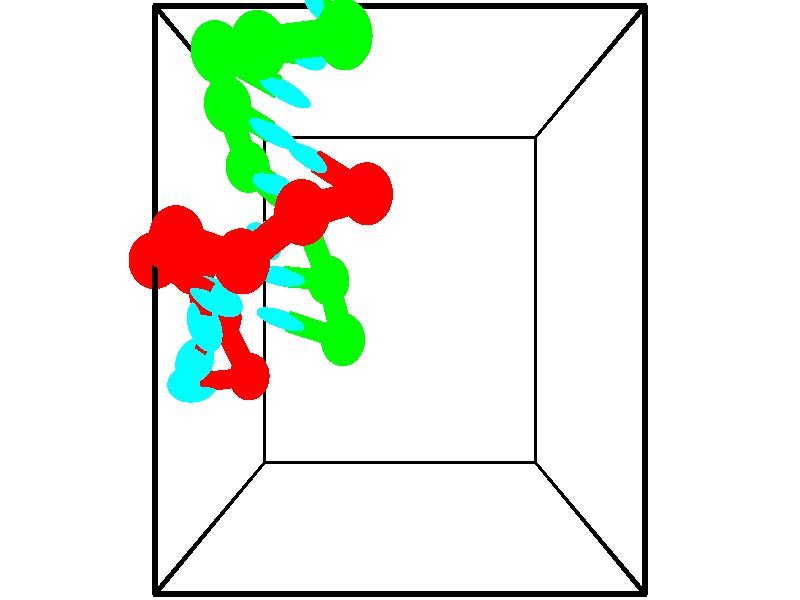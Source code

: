 // switches for output
#declare DRAW_BASES = 1; // possible values are 0, 1; only relevant for DNA ribbons
#declare DRAW_BASES_TYPE = 3; // possible values are 1, 2, 3; only relevant for DNA ribbons
#declare DRAW_FOG = 0; // set to 1 to enable fog

#include "colors.inc"

#include "transforms.inc"
background { rgb <1, 1, 1>}

#default {
   normal{
       ripples 0.25
       frequency 0.20
       turbulence 0.2
       lambda 5
   }
	finish {
		phong 0.1
		phong_size 40.
	}
}

// original window dimensions: 1024x640


// camera settings

camera {
	sky <-0, 1, 0>
	up <-0, 1, 0>
	right 1.6 * <1, 0, 0>
	location <2.5, 2.5, 11.1562>
	look_at <2.5, 2.5, 2.5>
	direction <0, 0, -8.6562>
	angle 67.0682
}


# declare cpy_camera_pos = <2.5, 2.5, 11.1562>;
# if (DRAW_FOG = 1)
fog {
	fog_type 2
	up vnormalize(cpy_camera_pos)
	color rgbt<1,1,1,0.3>
	distance 1e-5
	fog_alt 3e-3
	fog_offset 4
}
# end


// LIGHTS

# declare lum = 6;
global_settings {
	ambient_light rgb lum * <0.05, 0.05, 0.05>
	max_trace_level 15
}# declare cpy_direct_light_amount = 0.25;
light_source
{	1000 * <-1, -1, 1>,
	rgb lum * cpy_direct_light_amount
	parallel
}

light_source
{	1000 * <1, 1, -1>,
	rgb lum * cpy_direct_light_amount
	parallel
}

// strand 0

// nucleotide -1

// particle -1
sphere {
	<0.584223, 1.687116, 3.472724> 0.250000
	pigment { color rgbt <1,0,0,0> }
	no_shadow
}
cylinder {
	<0.250282, 1.672680, 3.692440>,  <0.049918, 1.664018, 3.824270>, 0.100000
	pigment { color rgbt <1,0,0,0> }
	no_shadow
}
cylinder {
	<0.250282, 1.672680, 3.692440>,  <0.584223, 1.687116, 3.472724>, 0.100000
	pigment { color rgbt <1,0,0,0> }
	no_shadow
}

// particle -1
sphere {
	<0.250282, 1.672680, 3.692440> 0.100000
	pigment { color rgbt <1,0,0,0> }
	no_shadow
}
sphere {
	0, 1
	scale<0.080000,0.200000,0.300000>
	matrix <0.489414, 0.408108, 0.770663,
		-0.251982, 0.912220, -0.323048,
		-0.834853, -0.036089, 0.549289,
		-0.000174, 1.661853, 3.857227>
	pigment { color rgbt <0,1,1,0> }
	no_shadow
}
cylinder {
	<0.258671, 2.313463, 3.599931>,  <0.584223, 1.687116, 3.472724>, 0.130000
	pigment { color rgbt <1,0,0,0> }
	no_shadow
}

// nucleotide -1

// particle -1
sphere {
	<0.258671, 2.313463, 3.599931> 0.250000
	pigment { color rgbt <1,0,0,0> }
	no_shadow
}
cylinder {
	<0.184254, 2.087761, 3.921677>,  <0.139603, 1.952339, 4.114724>, 0.100000
	pigment { color rgbt <1,0,0,0> }
	no_shadow
}
cylinder {
	<0.184254, 2.087761, 3.921677>,  <0.258671, 2.313463, 3.599931>, 0.100000
	pigment { color rgbt <1,0,0,0> }
	no_shadow
}

// particle -1
sphere {
	<0.184254, 2.087761, 3.921677> 0.100000
	pigment { color rgbt <1,0,0,0> }
	no_shadow
}
sphere {
	0, 1
	scale<0.080000,0.200000,0.300000>
	matrix <0.511509, 0.643350, 0.569613,
		-0.838896, 0.517412, 0.168932,
		-0.186043, -0.564256, 0.804365,
		0.128441, 1.918484, 4.162986>
	pigment { color rgbt <0,1,1,0> }
	no_shadow
}
cylinder {
	<0.056740, 2.799420, 4.031320>,  <0.258671, 2.313463, 3.599931>, 0.130000
	pigment { color rgbt <1,0,0,0> }
	no_shadow
}

// nucleotide -1

// particle -1
sphere {
	<0.056740, 2.799420, 4.031320> 0.250000
	pigment { color rgbt <1,0,0,0> }
	no_shadow
}
cylinder {
	<0.204041, 2.491367, 4.239662>,  <0.292421, 2.306536, 4.364667>, 0.100000
	pigment { color rgbt <1,0,0,0> }
	no_shadow
}
cylinder {
	<0.204041, 2.491367, 4.239662>,  <0.056740, 2.799420, 4.031320>, 0.100000
	pigment { color rgbt <1,0,0,0> }
	no_shadow
}

// particle -1
sphere {
	<0.204041, 2.491367, 4.239662> 0.100000
	pigment { color rgbt <1,0,0,0> }
	no_shadow
}
sphere {
	0, 1
	scale<0.080000,0.200000,0.300000>
	matrix <0.591857, 0.626229, 0.507486,
		-0.717005, 0.121390, 0.686417,
		0.368250, -0.770131, 0.520855,
		0.314516, 2.260328, 4.395919>
	pigment { color rgbt <0,1,1,0> }
	no_shadow
}
cylinder {
	<-0.091698, 2.844623, 4.784405>,  <0.056740, 2.799420, 4.031320>, 0.130000
	pigment { color rgbt <1,0,0,0> }
	no_shadow
}

// nucleotide -1

// particle -1
sphere {
	<-0.091698, 2.844623, 4.784405> 0.250000
	pigment { color rgbt <1,0,0,0> }
	no_shadow
}
cylinder {
	<0.260410, 2.666389, 4.719196>,  <0.471675, 2.559449, 4.680071>, 0.100000
	pigment { color rgbt <1,0,0,0> }
	no_shadow
}
cylinder {
	<0.260410, 2.666389, 4.719196>,  <-0.091698, 2.844623, 4.784405>, 0.100000
	pigment { color rgbt <1,0,0,0> }
	no_shadow
}

// particle -1
sphere {
	<0.260410, 2.666389, 4.719196> 0.100000
	pigment { color rgbt <1,0,0,0> }
	no_shadow
}
sphere {
	0, 1
	scale<0.080000,0.200000,0.300000>
	matrix <0.452861, 0.686519, 0.568866,
		-0.141560, -0.574583, 0.806111,
		0.880271, -0.445585, -0.163022,
		0.524492, 2.532714, 4.670290>
	pigment { color rgbt <0,1,1,0> }
	no_shadow
}
cylinder {
	<0.360859, 3.006205, 5.361011>,  <-0.091698, 2.844623, 4.784405>, 0.130000
	pigment { color rgbt <1,0,0,0> }
	no_shadow
}

// nucleotide -1

// particle -1
sphere {
	<0.360859, 3.006205, 5.361011> 0.250000
	pigment { color rgbt <1,0,0,0> }
	no_shadow
}
cylinder {
	<0.613533, 2.895393, 5.071396>,  <0.765137, 2.828907, 4.897627>, 0.100000
	pigment { color rgbt <1,0,0,0> }
	no_shadow
}
cylinder {
	<0.613533, 2.895393, 5.071396>,  <0.360859, 3.006205, 5.361011>, 0.100000
	pigment { color rgbt <1,0,0,0> }
	no_shadow
}

// particle -1
sphere {
	<0.613533, 2.895393, 5.071396> 0.100000
	pigment { color rgbt <1,0,0,0> }
	no_shadow
}
sphere {
	0, 1
	scale<0.080000,0.200000,0.300000>
	matrix <0.669856, 0.665171, 0.329910,
		0.390214, -0.693400, 0.605747,
		0.631685, -0.277028, -0.724037,
		0.803038, 2.812285, 4.854185>
	pigment { color rgbt <0,1,1,0> }
	no_shadow
}
cylinder {
	<1.061578, 2.792174, 5.665177>,  <0.360859, 3.006205, 5.361011>, 0.130000
	pigment { color rgbt <1,0,0,0> }
	no_shadow
}

// nucleotide -1

// particle -1
sphere {
	<1.061578, 2.792174, 5.665177> 0.250000
	pigment { color rgbt <1,0,0,0> }
	no_shadow
}
cylinder {
	<1.087929, 2.911575, 5.284325>,  <1.103739, 2.983216, 5.055813>, 0.100000
	pigment { color rgbt <1,0,0,0> }
	no_shadow
}
cylinder {
	<1.087929, 2.911575, 5.284325>,  <1.061578, 2.792174, 5.665177>, 0.100000
	pigment { color rgbt <1,0,0,0> }
	no_shadow
}

// particle -1
sphere {
	<1.087929, 2.911575, 5.284325> 0.100000
	pigment { color rgbt <1,0,0,0> }
	no_shadow
}
sphere {
	0, 1
	scale<0.080000,0.200000,0.300000>
	matrix <0.677884, 0.686813, 0.262225,
		0.732212, -0.662709, -0.157106,
		0.065876, 0.298504, -0.952132,
		1.107692, 3.001127, 4.998685>
	pigment { color rgbt <0,1,1,0> }
	no_shadow
}
cylinder {
	<1.614017, 3.161793, 5.673395>,  <1.061578, 2.792174, 5.665177>, 0.130000
	pigment { color rgbt <1,0,0,0> }
	no_shadow
}

// nucleotide -1

// particle -1
sphere {
	<1.614017, 3.161793, 5.673395> 0.250000
	pigment { color rgbt <1,0,0,0> }
	no_shadow
}
cylinder {
	<1.490242, 3.267685, 5.308064>,  <1.415977, 3.331220, 5.088865>, 0.100000
	pigment { color rgbt <1,0,0,0> }
	no_shadow
}
cylinder {
	<1.490242, 3.267685, 5.308064>,  <1.614017, 3.161793, 5.673395>, 0.100000
	pigment { color rgbt <1,0,0,0> }
	no_shadow
}

// particle -1
sphere {
	<1.490242, 3.267685, 5.308064> 0.100000
	pigment { color rgbt <1,0,0,0> }
	no_shadow
}
sphere {
	0, 1
	scale<0.080000,0.200000,0.300000>
	matrix <0.569737, 0.820604, 0.044825,
		0.761347, -0.506486, -0.404750,
		-0.309436, 0.264728, -0.913328,
		1.397411, 3.347104, 5.034065>
	pigment { color rgbt <0,1,1,0> }
	no_shadow
}
cylinder {
	<2.181788, 3.351789, 5.337556>,  <1.614017, 3.161793, 5.673395>, 0.130000
	pigment { color rgbt <1,0,0,0> }
	no_shadow
}

// nucleotide -1

// particle -1
sphere {
	<2.181788, 3.351789, 5.337556> 0.250000
	pigment { color rgbt <1,0,0,0> }
	no_shadow
}
cylinder {
	<1.862095, 3.539314, 5.187122>,  <1.670279, 3.651829, 5.096862>, 0.100000
	pigment { color rgbt <1,0,0,0> }
	no_shadow
}
cylinder {
	<1.862095, 3.539314, 5.187122>,  <2.181788, 3.351789, 5.337556>, 0.100000
	pigment { color rgbt <1,0,0,0> }
	no_shadow
}

// particle -1
sphere {
	<1.862095, 3.539314, 5.187122> 0.100000
	pigment { color rgbt <1,0,0,0> }
	no_shadow
}
sphere {
	0, 1
	scale<0.080000,0.200000,0.300000>
	matrix <0.395889, 0.881463, 0.257479,
		0.452214, 0.056898, -0.890093,
		-0.799234, 0.468814, -0.376084,
		1.622325, 3.679958, 5.074297>
	pigment { color rgbt <0,1,1,0> }
	no_shadow
}
// strand 1

// nucleotide -1

// particle -1
sphere {
	<2.005983, 4.460820, 5.799184> 0.250000
	pigment { color rgbt <0,1,0,0> }
	no_shadow
}
cylinder {
	<1.870138, 4.684532, 5.496696>,  <1.788631, 4.818759, 5.315204>, 0.100000
	pigment { color rgbt <0,1,0,0> }
	no_shadow
}
cylinder {
	<1.870138, 4.684532, 5.496696>,  <2.005983, 4.460820, 5.799184>, 0.100000
	pigment { color rgbt <0,1,0,0> }
	no_shadow
}

// particle -1
sphere {
	<1.870138, 4.684532, 5.496696> 0.100000
	pigment { color rgbt <0,1,0,0> }
	no_shadow
}
sphere {
	0, 1
	scale<0.080000,0.200000,0.300000>
	matrix <-0.430004, -0.807386, -0.404011,
		-0.836516, 0.187970, 0.514692,
		-0.339613, 0.559281, -0.756219,
		1.768255, 4.852316, 5.269830>
	pigment { color rgbt <0,1,1,0> }
	no_shadow
}
cylinder {
	<1.219691, 4.424614, 5.678090>,  <2.005983, 4.460820, 5.799184>, 0.130000
	pigment { color rgbt <0,1,0,0> }
	no_shadow
}

// nucleotide -1

// particle -1
sphere {
	<1.219691, 4.424614, 5.678090> 0.250000
	pigment { color rgbt <0,1,0,0> }
	no_shadow
}
cylinder {
	<1.400255, 4.511749, 5.331963>,  <1.508594, 4.564031, 5.124287>, 0.100000
	pigment { color rgbt <0,1,0,0> }
	no_shadow
}
cylinder {
	<1.400255, 4.511749, 5.331963>,  <1.219691, 4.424614, 5.678090>, 0.100000
	pigment { color rgbt <0,1,0,0> }
	no_shadow
}

// particle -1
sphere {
	<1.400255, 4.511749, 5.331963> 0.100000
	pigment { color rgbt <0,1,0,0> }
	no_shadow
}
sphere {
	0, 1
	scale<0.080000,0.200000,0.300000>
	matrix <-0.588563, -0.656195, -0.472230,
		-0.670687, 0.722464, -0.168003,
		0.451412, 0.217838, -0.865317,
		1.535679, 4.577101, 5.072367>
	pigment { color rgbt <0,1,1,0> }
	no_shadow
}
cylinder {
	<0.690135, 4.542536, 5.178885>,  <1.219691, 4.424614, 5.678090>, 0.130000
	pigment { color rgbt <0,1,0,0> }
	no_shadow
}

// nucleotide -1

// particle -1
sphere {
	<0.690135, 4.542536, 5.178885> 0.250000
	pigment { color rgbt <0,1,0,0> }
	no_shadow
}
cylinder {
	<1.038532, 4.404686, 5.038826>,  <1.247571, 4.321976, 4.954791>, 0.100000
	pigment { color rgbt <0,1,0,0> }
	no_shadow
}
cylinder {
	<1.038532, 4.404686, 5.038826>,  <0.690135, 4.542536, 5.178885>, 0.100000
	pigment { color rgbt <0,1,0,0> }
	no_shadow
}

// particle -1
sphere {
	<1.038532, 4.404686, 5.038826> 0.100000
	pigment { color rgbt <0,1,0,0> }
	no_shadow
}
sphere {
	0, 1
	scale<0.080000,0.200000,0.300000>
	matrix <-0.455446, -0.833638, -0.312435,
		-0.184222, 0.431602, -0.883052,
		0.870994, -0.344625, -0.350146,
		1.299831, 4.301298, 4.933782>
	pigment { color rgbt <0,1,1,0> }
	no_shadow
}
cylinder {
	<0.611840, 4.282250, 4.533443>,  <0.690135, 4.542536, 5.178885>, 0.130000
	pigment { color rgbt <0,1,0,0> }
	no_shadow
}

// nucleotide -1

// particle -1
sphere {
	<0.611840, 4.282250, 4.533443> 0.250000
	pigment { color rgbt <0,1,0,0> }
	no_shadow
}
cylinder {
	<0.928667, 4.097473, 4.693062>,  <1.118763, 3.986607, 4.788833>, 0.100000
	pigment { color rgbt <0,1,0,0> }
	no_shadow
}
cylinder {
	<0.928667, 4.097473, 4.693062>,  <0.611840, 4.282250, 4.533443>, 0.100000
	pigment { color rgbt <0,1,0,0> }
	no_shadow
}

// particle -1
sphere {
	<0.928667, 4.097473, 4.693062> 0.100000
	pigment { color rgbt <0,1,0,0> }
	no_shadow
}
sphere {
	0, 1
	scale<0.080000,0.200000,0.300000>
	matrix <-0.397319, -0.886417, -0.237492,
		0.463429, 0.029561, -0.885641,
		0.792068, -0.461942, 0.399046,
		1.166288, 3.958890, 4.812776>
	pigment { color rgbt <0,1,1,0> }
	no_shadow
}
cylinder {
	<0.710664, 3.802026, 4.056126>,  <0.611840, 4.282250, 4.533443>, 0.130000
	pigment { color rgbt <0,1,0,0> }
	no_shadow
}

// nucleotide -1

// particle -1
sphere {
	<0.710664, 3.802026, 4.056126> 0.250000
	pigment { color rgbt <0,1,0,0> }
	no_shadow
}
cylinder {
	<0.941362, 3.661354, 4.351067>,  <1.079781, 3.576951, 4.528031>, 0.100000
	pigment { color rgbt <0,1,0,0> }
	no_shadow
}
cylinder {
	<0.941362, 3.661354, 4.351067>,  <0.710664, 3.802026, 4.056126>, 0.100000
	pigment { color rgbt <0,1,0,0> }
	no_shadow
}

// particle -1
sphere {
	<0.941362, 3.661354, 4.351067> 0.100000
	pigment { color rgbt <0,1,0,0> }
	no_shadow
}
sphere {
	0, 1
	scale<0.080000,0.200000,0.300000>
	matrix <-0.170078, -0.934508, -0.312679,
		0.799023, 0.054929, -0.598786,
		0.576745, -0.351679, 0.737352,
		1.114386, 3.555851, 4.572272>
	pigment { color rgbt <0,1,1,0> }
	no_shadow
}
cylinder {
	<1.323873, 3.343130, 3.781931>,  <0.710664, 3.802026, 4.056126>, 0.130000
	pigment { color rgbt <0,1,0,0> }
	no_shadow
}

// nucleotide -1

// particle -1
sphere {
	<1.323873, 3.343130, 3.781931> 0.250000
	pigment { color rgbt <0,1,0,0> }
	no_shadow
}
cylinder {
	<1.232832, 3.244553, 4.158752>,  <1.178207, 3.185406, 4.384845>, 0.100000
	pigment { color rgbt <0,1,0,0> }
	no_shadow
}
cylinder {
	<1.232832, 3.244553, 4.158752>,  <1.323873, 3.343130, 3.781931>, 0.100000
	pigment { color rgbt <0,1,0,0> }
	no_shadow
}

// particle -1
sphere {
	<1.232832, 3.244553, 4.158752> 0.100000
	pigment { color rgbt <0,1,0,0> }
	no_shadow
}
sphere {
	0, 1
	scale<0.080000,0.200000,0.300000>
	matrix <-0.105698, -0.955475, -0.275491,
		0.968001, -0.162275, 0.191420,
		-0.227603, -0.246443, 0.942053,
		1.164551, 3.170620, 4.441368>
	pigment { color rgbt <0,1,1,0> }
	no_shadow
}
cylinder {
	<1.637414, 2.695395, 3.873827>,  <1.323873, 3.343130, 3.781931>, 0.130000
	pigment { color rgbt <0,1,0,0> }
	no_shadow
}

// nucleotide -1

// particle -1
sphere {
	<1.637414, 2.695395, 3.873827> 0.250000
	pigment { color rgbt <0,1,0,0> }
	no_shadow
}
cylinder {
	<1.369423, 2.710205, 4.170410>,  <1.208628, 2.719091, 4.348360>, 0.100000
	pigment { color rgbt <0,1,0,0> }
	no_shadow
}
cylinder {
	<1.369423, 2.710205, 4.170410>,  <1.637414, 2.695395, 3.873827>, 0.100000
	pigment { color rgbt <0,1,0,0> }
	no_shadow
}

// particle -1
sphere {
	<1.369423, 2.710205, 4.170410> 0.100000
	pigment { color rgbt <0,1,0,0> }
	no_shadow
}
sphere {
	0, 1
	scale<0.080000,0.200000,0.300000>
	matrix <-0.239392, -0.956179, -0.168564,
		0.702724, -0.290433, 0.649483,
		-0.669978, 0.037027, 0.741457,
		1.168429, 2.721313, 4.392847>
	pigment { color rgbt <0,1,1,0> }
	no_shadow
}
cylinder {
	<1.854140, 2.125743, 4.313821>,  <1.637414, 2.695395, 3.873827>, 0.130000
	pigment { color rgbt <0,1,0,0> }
	no_shadow
}

// nucleotide -1

// particle -1
sphere {
	<1.854140, 2.125743, 4.313821> 0.250000
	pigment { color rgbt <0,1,0,0> }
	no_shadow
}
cylinder {
	<1.470749, 2.235100, 4.346268>,  <1.240715, 2.300714, 4.365736>, 0.100000
	pigment { color rgbt <0,1,0,0> }
	no_shadow
}
cylinder {
	<1.470749, 2.235100, 4.346268>,  <1.854140, 2.125743, 4.313821>, 0.100000
	pigment { color rgbt <0,1,0,0> }
	no_shadow
}

// particle -1
sphere {
	<1.470749, 2.235100, 4.346268> 0.100000
	pigment { color rgbt <0,1,0,0> }
	no_shadow
}
sphere {
	0, 1
	scale<0.080000,0.200000,0.300000>
	matrix <-0.278433, -0.958641, -0.059014,
		0.061627, -0.079149, 0.994956,
		-0.958476, 0.273392, 0.081116,
		1.183206, 2.317117, 4.370603>
	pigment { color rgbt <0,1,1,0> }
	no_shadow
}
// box output
cylinder {
	<0.000000, 0.000000, 0.000000>,  <5.000000, 0.000000, 0.000000>, 0.025000
	pigment { color rgbt <0,0,0,0> }
	no_shadow
}
cylinder {
	<0.000000, 0.000000, 0.000000>,  <0.000000, 5.000000, 0.000000>, 0.025000
	pigment { color rgbt <0,0,0,0> }
	no_shadow
}
cylinder {
	<0.000000, 0.000000, 0.000000>,  <0.000000, 0.000000, 5.000000>, 0.025000
	pigment { color rgbt <0,0,0,0> }
	no_shadow
}
cylinder {
	<5.000000, 5.000000, 5.000000>,  <0.000000, 5.000000, 5.000000>, 0.025000
	pigment { color rgbt <0,0,0,0> }
	no_shadow
}
cylinder {
	<5.000000, 5.000000, 5.000000>,  <5.000000, 0.000000, 5.000000>, 0.025000
	pigment { color rgbt <0,0,0,0> }
	no_shadow
}
cylinder {
	<5.000000, 5.000000, 5.000000>,  <5.000000, 5.000000, 0.000000>, 0.025000
	pigment { color rgbt <0,0,0,0> }
	no_shadow
}
cylinder {
	<0.000000, 0.000000, 5.000000>,  <0.000000, 5.000000, 5.000000>, 0.025000
	pigment { color rgbt <0,0,0,0> }
	no_shadow
}
cylinder {
	<0.000000, 0.000000, 5.000000>,  <5.000000, 0.000000, 5.000000>, 0.025000
	pigment { color rgbt <0,0,0,0> }
	no_shadow
}
cylinder {
	<5.000000, 5.000000, 0.000000>,  <0.000000, 5.000000, 0.000000>, 0.025000
	pigment { color rgbt <0,0,0,0> }
	no_shadow
}
cylinder {
	<5.000000, 5.000000, 0.000000>,  <5.000000, 0.000000, 0.000000>, 0.025000
	pigment { color rgbt <0,0,0,0> }
	no_shadow
}
cylinder {
	<5.000000, 0.000000, 5.000000>,  <5.000000, 0.000000, 0.000000>, 0.025000
	pigment { color rgbt <0,0,0,0> }
	no_shadow
}
cylinder {
	<0.000000, 5.000000, 0.000000>,  <0.000000, 5.000000, 5.000000>, 0.025000
	pigment { color rgbt <0,0,0,0> }
	no_shadow
}
// end of box output
